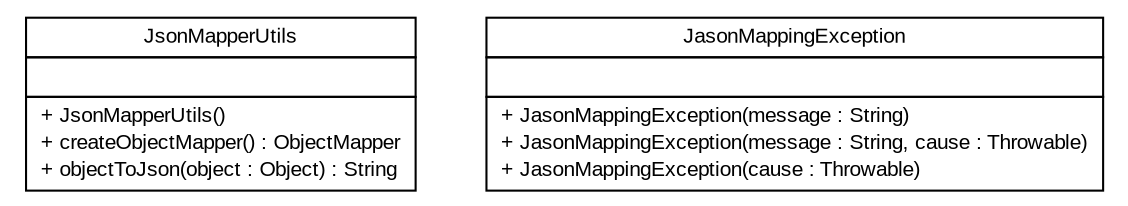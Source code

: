 #!/usr/local/bin/dot
#
# Class diagram 
# Generated by UMLGraph version R5_6 (http://www.umlgraph.org/)
#

digraph G {
	edge [fontname="arial",fontsize=10,labelfontname="arial",labelfontsize=10];
	node [fontname="arial",fontsize=10,shape=plaintext];
	nodesep=0.25;
	ranksep=0.5;
	// br.gov.to.sefaz.util.json.JsonMapperUtils
	c6793 [label=<<table title="br.gov.to.sefaz.util.json.JsonMapperUtils" border="0" cellborder="1" cellspacing="0" cellpadding="2" port="p" href="./JsonMapperUtils.html">
		<tr><td><table border="0" cellspacing="0" cellpadding="1">
<tr><td align="center" balign="center"> JsonMapperUtils </td></tr>
		</table></td></tr>
		<tr><td><table border="0" cellspacing="0" cellpadding="1">
<tr><td align="left" balign="left">  </td></tr>
		</table></td></tr>
		<tr><td><table border="0" cellspacing="0" cellpadding="1">
<tr><td align="left" balign="left"> + JsonMapperUtils() </td></tr>
<tr><td align="left" balign="left"> + createObjectMapper() : ObjectMapper </td></tr>
<tr><td align="left" balign="left"> + objectToJson(object : Object) : String </td></tr>
		</table></td></tr>
		</table>>, URL="./JsonMapperUtils.html", fontname="arial", fontcolor="black", fontsize=10.0];
	// br.gov.to.sefaz.util.json.JasonMappingException
	c6794 [label=<<table title="br.gov.to.sefaz.util.json.JasonMappingException" border="0" cellborder="1" cellspacing="0" cellpadding="2" port="p" href="./JasonMappingException.html">
		<tr><td><table border="0" cellspacing="0" cellpadding="1">
<tr><td align="center" balign="center"> JasonMappingException </td></tr>
		</table></td></tr>
		<tr><td><table border="0" cellspacing="0" cellpadding="1">
<tr><td align="left" balign="left">  </td></tr>
		</table></td></tr>
		<tr><td><table border="0" cellspacing="0" cellpadding="1">
<tr><td align="left" balign="left"> + JasonMappingException(message : String) </td></tr>
<tr><td align="left" balign="left"> + JasonMappingException(message : String, cause : Throwable) </td></tr>
<tr><td align="left" balign="left"> + JasonMappingException(cause : Throwable) </td></tr>
		</table></td></tr>
		</table>>, URL="./JasonMappingException.html", fontname="arial", fontcolor="black", fontsize=10.0];
}

